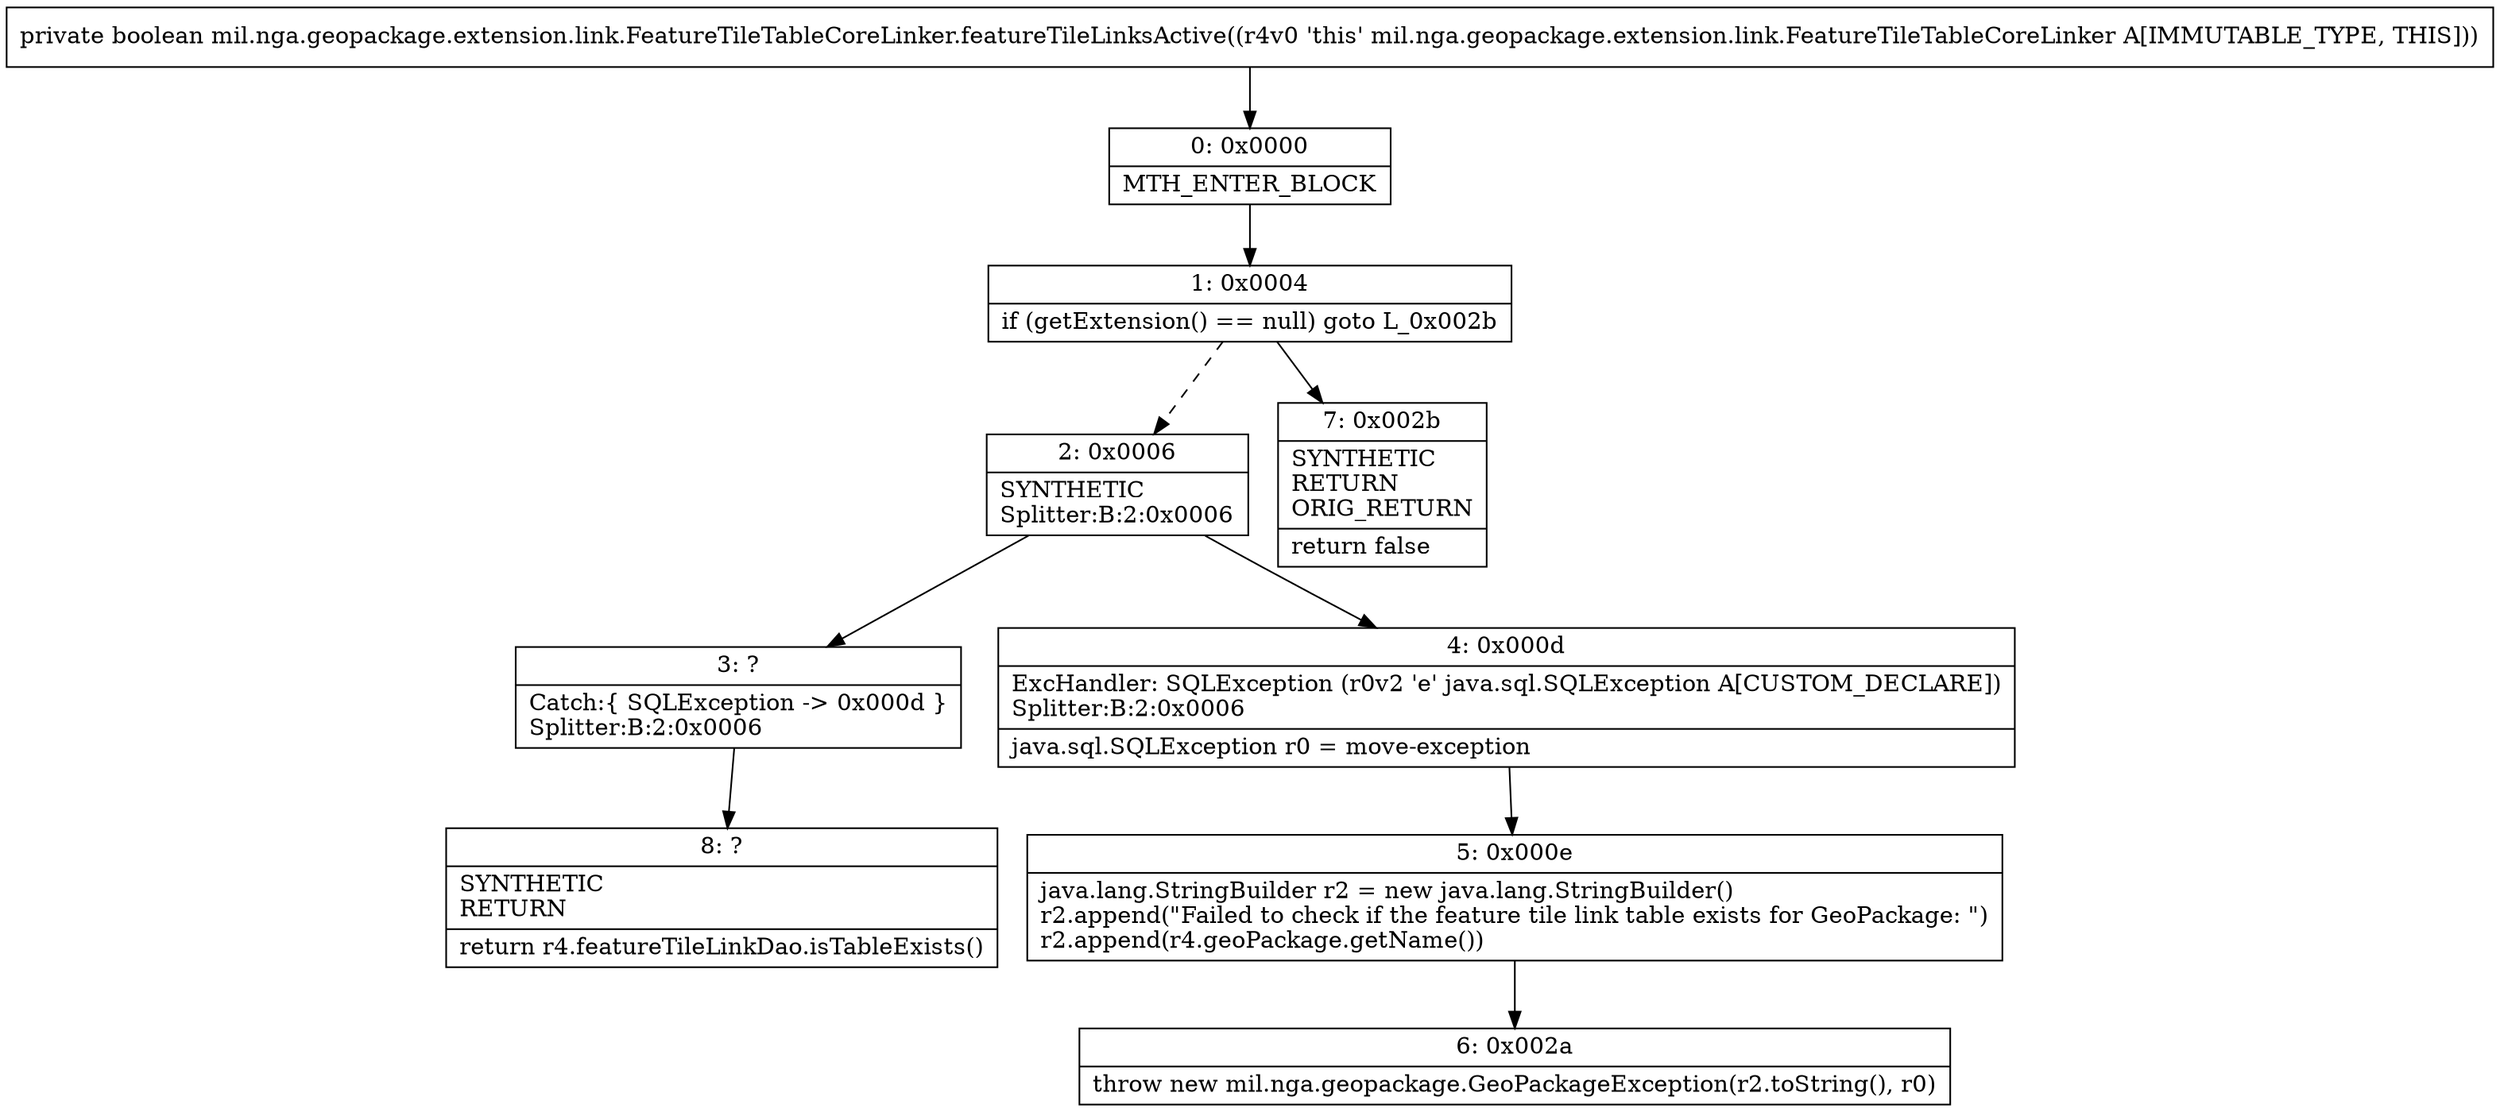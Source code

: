 digraph "CFG formil.nga.geopackage.extension.link.FeatureTileTableCoreLinker.featureTileLinksActive()Z" {
Node_0 [shape=record,label="{0\:\ 0x0000|MTH_ENTER_BLOCK\l}"];
Node_1 [shape=record,label="{1\:\ 0x0004|if (getExtension() == null) goto L_0x002b\l}"];
Node_2 [shape=record,label="{2\:\ 0x0006|SYNTHETIC\lSplitter:B:2:0x0006\l}"];
Node_3 [shape=record,label="{3\:\ ?|Catch:\{ SQLException \-\> 0x000d \}\lSplitter:B:2:0x0006\l}"];
Node_4 [shape=record,label="{4\:\ 0x000d|ExcHandler: SQLException (r0v2 'e' java.sql.SQLException A[CUSTOM_DECLARE])\lSplitter:B:2:0x0006\l|java.sql.SQLException r0 = move\-exception\l}"];
Node_5 [shape=record,label="{5\:\ 0x000e|java.lang.StringBuilder r2 = new java.lang.StringBuilder()\lr2.append(\"Failed to check if the feature tile link table exists for GeoPackage: \")\lr2.append(r4.geoPackage.getName())\l}"];
Node_6 [shape=record,label="{6\:\ 0x002a|throw new mil.nga.geopackage.GeoPackageException(r2.toString(), r0)\l}"];
Node_7 [shape=record,label="{7\:\ 0x002b|SYNTHETIC\lRETURN\lORIG_RETURN\l|return false\l}"];
Node_8 [shape=record,label="{8\:\ ?|SYNTHETIC\lRETURN\l|return r4.featureTileLinkDao.isTableExists()\l}"];
MethodNode[shape=record,label="{private boolean mil.nga.geopackage.extension.link.FeatureTileTableCoreLinker.featureTileLinksActive((r4v0 'this' mil.nga.geopackage.extension.link.FeatureTileTableCoreLinker A[IMMUTABLE_TYPE, THIS])) }"];
MethodNode -> Node_0;
Node_0 -> Node_1;
Node_1 -> Node_2[style=dashed];
Node_1 -> Node_7;
Node_2 -> Node_3;
Node_2 -> Node_4;
Node_3 -> Node_8;
Node_4 -> Node_5;
Node_5 -> Node_6;
}

